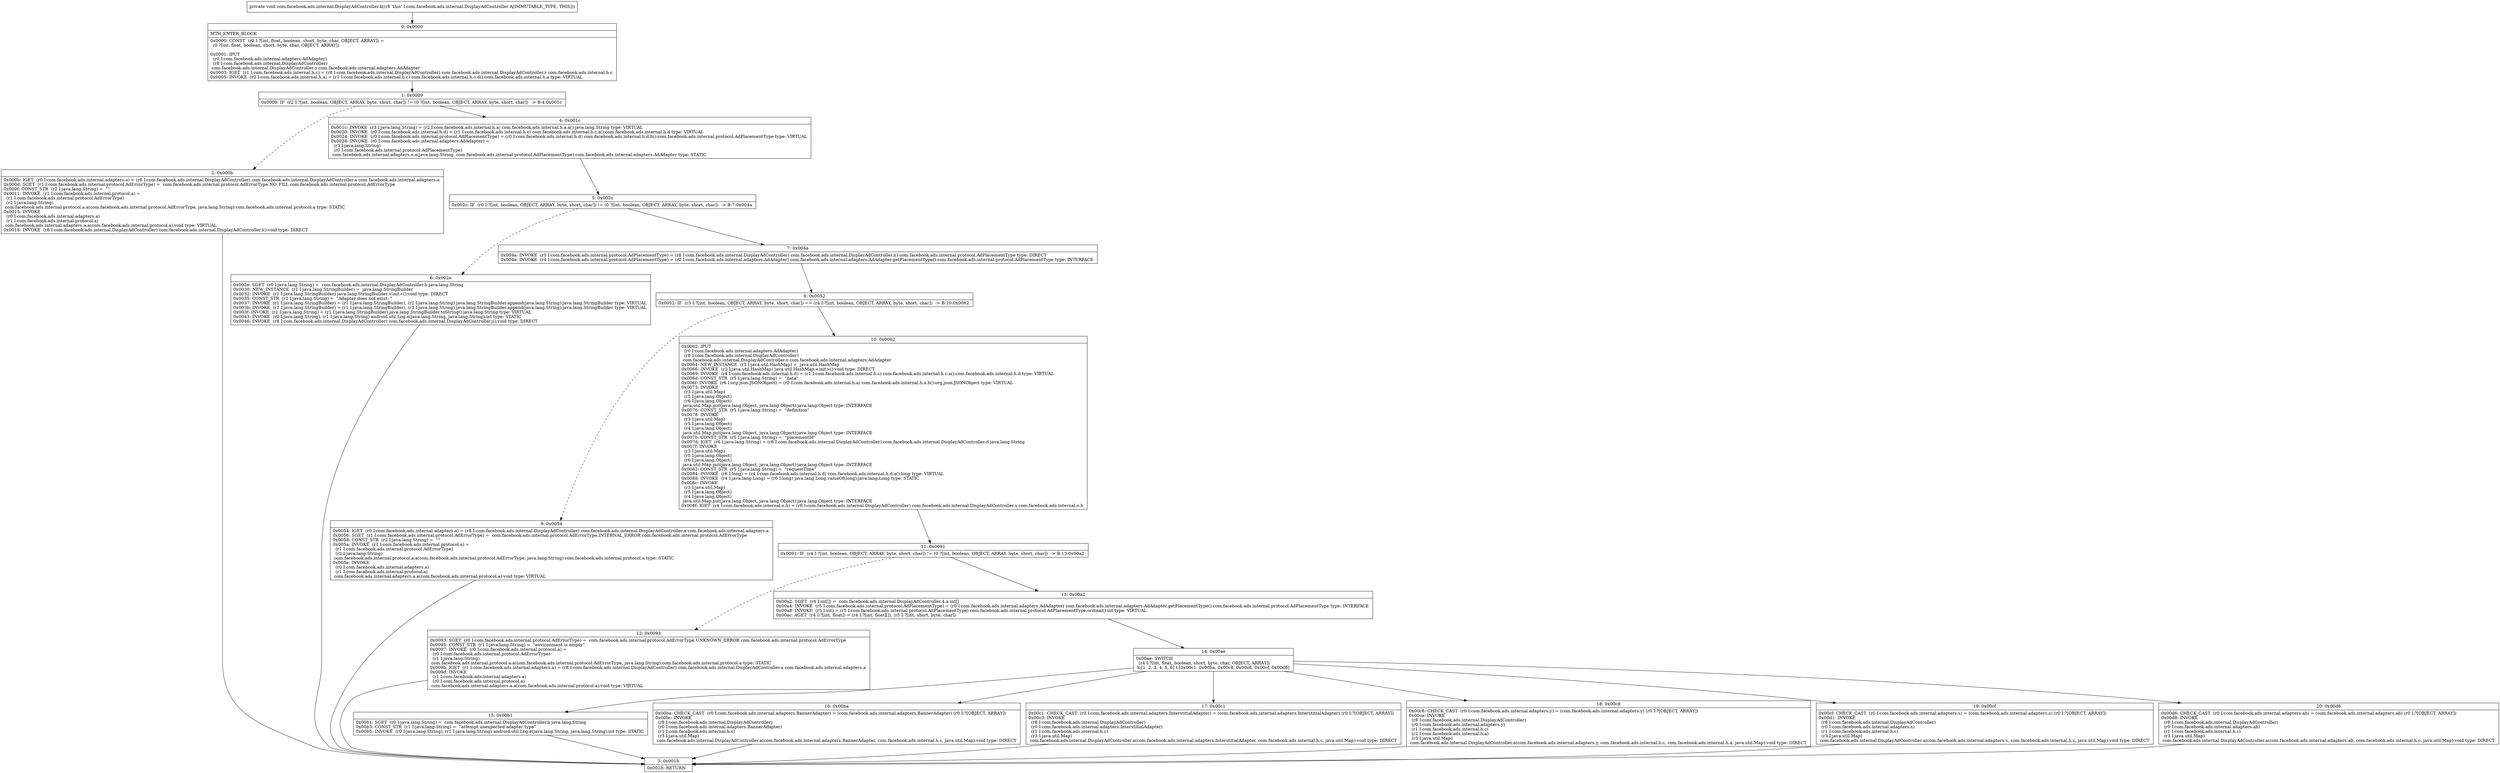 digraph "CFG forcom.facebook.ads.internal.DisplayAdController.k()V" {
Node_0 [shape=record,label="{0\:\ 0x0000|MTH_ENTER_BLOCK\l|0x0000: CONST  (r0 I:?[int, float, boolean, short, byte, char, OBJECT, ARRAY]) = \l  (0 ?[int, float, boolean, short, byte, char, OBJECT, ARRAY])\l \l0x0001: IPUT  \l  (r0 I:com.facebook.ads.internal.adapters.AdAdapter)\l  (r8 I:com.facebook.ads.internal.DisplayAdController)\l com.facebook.ads.internal.DisplayAdController.o com.facebook.ads.internal.adapters.AdAdapter \l0x0003: IGET  (r1 I:com.facebook.ads.internal.h.c) = (r8 I:com.facebook.ads.internal.DisplayAdController) com.facebook.ads.internal.DisplayAdController.r com.facebook.ads.internal.h.c \l0x0005: INVOKE  (r2 I:com.facebook.ads.internal.h.a) = (r1 I:com.facebook.ads.internal.h.c) com.facebook.ads.internal.h.c.d():com.facebook.ads.internal.h.a type: VIRTUAL \l}"];
Node_1 [shape=record,label="{1\:\ 0x0009|0x0009: IF  (r2 I:?[int, boolean, OBJECT, ARRAY, byte, short, char]) != (0 ?[int, boolean, OBJECT, ARRAY, byte, short, char])  \-\> B:4:0x001c \l}"];
Node_2 [shape=record,label="{2\:\ 0x000b|0x000b: IGET  (r0 I:com.facebook.ads.internal.adapters.a) = (r8 I:com.facebook.ads.internal.DisplayAdController) com.facebook.ads.internal.DisplayAdController.a com.facebook.ads.internal.adapters.a \l0x000d: SGET  (r1 I:com.facebook.ads.internal.protocol.AdErrorType) =  com.facebook.ads.internal.protocol.AdErrorType.NO_FILL com.facebook.ads.internal.protocol.AdErrorType \l0x000f: CONST_STR  (r2 I:java.lang.String) =  \"\" \l0x0011: INVOKE  (r1 I:com.facebook.ads.internal.protocol.a) = \l  (r1 I:com.facebook.ads.internal.protocol.AdErrorType)\l  (r2 I:java.lang.String)\l com.facebook.ads.internal.protocol.a.a(com.facebook.ads.internal.protocol.AdErrorType, java.lang.String):com.facebook.ads.internal.protocol.a type: STATIC \l0x0015: INVOKE  \l  (r0 I:com.facebook.ads.internal.adapters.a)\l  (r1 I:com.facebook.ads.internal.protocol.a)\l com.facebook.ads.internal.adapters.a.a(com.facebook.ads.internal.protocol.a):void type: VIRTUAL \l0x0018: INVOKE  (r8 I:com.facebook.ads.internal.DisplayAdController) com.facebook.ads.internal.DisplayAdController.l():void type: DIRECT \l}"];
Node_3 [shape=record,label="{3\:\ 0x001b|0x001b: RETURN   \l}"];
Node_4 [shape=record,label="{4\:\ 0x001c|0x001c: INVOKE  (r3 I:java.lang.String) = (r2 I:com.facebook.ads.internal.h.a) com.facebook.ads.internal.h.a.a():java.lang.String type: VIRTUAL \l0x0020: INVOKE  (r0 I:com.facebook.ads.internal.h.d) = (r1 I:com.facebook.ads.internal.h.c) com.facebook.ads.internal.h.c.a():com.facebook.ads.internal.h.d type: VIRTUAL \l0x0024: INVOKE  (r0 I:com.facebook.ads.internal.protocol.AdPlacementType) = (r0 I:com.facebook.ads.internal.h.d) com.facebook.ads.internal.h.d.b():com.facebook.ads.internal.protocol.AdPlacementType type: VIRTUAL \l0x0028: INVOKE  (r0 I:com.facebook.ads.internal.adapters.AdAdapter) = \l  (r3 I:java.lang.String)\l  (r0 I:com.facebook.ads.internal.protocol.AdPlacementType)\l com.facebook.ads.internal.adapters.e.a(java.lang.String, com.facebook.ads.internal.protocol.AdPlacementType):com.facebook.ads.internal.adapters.AdAdapter type: STATIC \l}"];
Node_5 [shape=record,label="{5\:\ 0x002c|0x002c: IF  (r0 I:?[int, boolean, OBJECT, ARRAY, byte, short, char]) != (0 ?[int, boolean, OBJECT, ARRAY, byte, short, char])  \-\> B:7:0x004a \l}"];
Node_6 [shape=record,label="{6\:\ 0x002e|0x002e: SGET  (r0 I:java.lang.String) =  com.facebook.ads.internal.DisplayAdController.b java.lang.String \l0x0030: NEW_INSTANCE  (r1 I:java.lang.StringBuilder) =  java.lang.StringBuilder \l0x0032: INVOKE  (r1 I:java.lang.StringBuilder) java.lang.StringBuilder.\<init\>():void type: DIRECT \l0x0035: CONST_STR  (r2 I:java.lang.String) =  \"Adapter does not exist: \" \l0x0037: INVOKE  (r1 I:java.lang.StringBuilder) = (r1 I:java.lang.StringBuilder), (r2 I:java.lang.String) java.lang.StringBuilder.append(java.lang.String):java.lang.StringBuilder type: VIRTUAL \l0x003b: INVOKE  (r1 I:java.lang.StringBuilder) = (r1 I:java.lang.StringBuilder), (r3 I:java.lang.String) java.lang.StringBuilder.append(java.lang.String):java.lang.StringBuilder type: VIRTUAL \l0x003f: INVOKE  (r1 I:java.lang.String) = (r1 I:java.lang.StringBuilder) java.lang.StringBuilder.toString():java.lang.String type: VIRTUAL \l0x0043: INVOKE  (r0 I:java.lang.String), (r1 I:java.lang.String) android.util.Log.e(java.lang.String, java.lang.String):int type: STATIC \l0x0046: INVOKE  (r8 I:com.facebook.ads.internal.DisplayAdController) com.facebook.ads.internal.DisplayAdController.j():void type: DIRECT \l}"];
Node_7 [shape=record,label="{7\:\ 0x004a|0x004a: INVOKE  (r3 I:com.facebook.ads.internal.protocol.AdPlacementType) = (r8 I:com.facebook.ads.internal.DisplayAdController) com.facebook.ads.internal.DisplayAdController.i():com.facebook.ads.internal.protocol.AdPlacementType type: DIRECT \l0x004e: INVOKE  (r4 I:com.facebook.ads.internal.protocol.AdPlacementType) = (r0 I:com.facebook.ads.internal.adapters.AdAdapter) com.facebook.ads.internal.adapters.AdAdapter.getPlacementType():com.facebook.ads.internal.protocol.AdPlacementType type: INTERFACE \l}"];
Node_8 [shape=record,label="{8\:\ 0x0052|0x0052: IF  (r3 I:?[int, boolean, OBJECT, ARRAY, byte, short, char]) == (r4 I:?[int, boolean, OBJECT, ARRAY, byte, short, char])  \-\> B:10:0x0062 \l}"];
Node_9 [shape=record,label="{9\:\ 0x0054|0x0054: IGET  (r0 I:com.facebook.ads.internal.adapters.a) = (r8 I:com.facebook.ads.internal.DisplayAdController) com.facebook.ads.internal.DisplayAdController.a com.facebook.ads.internal.adapters.a \l0x0056: SGET  (r1 I:com.facebook.ads.internal.protocol.AdErrorType) =  com.facebook.ads.internal.protocol.AdErrorType.INTERNAL_ERROR com.facebook.ads.internal.protocol.AdErrorType \l0x0058: CONST_STR  (r2 I:java.lang.String) =  \"\" \l0x005a: INVOKE  (r1 I:com.facebook.ads.internal.protocol.a) = \l  (r1 I:com.facebook.ads.internal.protocol.AdErrorType)\l  (r2 I:java.lang.String)\l com.facebook.ads.internal.protocol.a.a(com.facebook.ads.internal.protocol.AdErrorType, java.lang.String):com.facebook.ads.internal.protocol.a type: STATIC \l0x005e: INVOKE  \l  (r0 I:com.facebook.ads.internal.adapters.a)\l  (r1 I:com.facebook.ads.internal.protocol.a)\l com.facebook.ads.internal.adapters.a.a(com.facebook.ads.internal.protocol.a):void type: VIRTUAL \l}"];
Node_10 [shape=record,label="{10\:\ 0x0062|0x0062: IPUT  \l  (r0 I:com.facebook.ads.internal.adapters.AdAdapter)\l  (r8 I:com.facebook.ads.internal.DisplayAdController)\l com.facebook.ads.internal.DisplayAdController.o com.facebook.ads.internal.adapters.AdAdapter \l0x0064: NEW_INSTANCE  (r3 I:java.util.HashMap) =  java.util.HashMap \l0x0066: INVOKE  (r3 I:java.util.HashMap) java.util.HashMap.\<init\>():void type: DIRECT \l0x0069: INVOKE  (r4 I:com.facebook.ads.internal.h.d) = (r1 I:com.facebook.ads.internal.h.c) com.facebook.ads.internal.h.c.a():com.facebook.ads.internal.h.d type: VIRTUAL \l0x006d: CONST_STR  (r5 I:java.lang.String) =  \"data\" \l0x006f: INVOKE  (r6 I:org.json.JSONObject) = (r2 I:com.facebook.ads.internal.h.a) com.facebook.ads.internal.h.a.b():org.json.JSONObject type: VIRTUAL \l0x0073: INVOKE  \l  (r3 I:java.util.Map)\l  (r5 I:java.lang.Object)\l  (r6 I:java.lang.Object)\l java.util.Map.put(java.lang.Object, java.lang.Object):java.lang.Object type: INTERFACE \l0x0076: CONST_STR  (r5 I:java.lang.String) =  \"definition\" \l0x0078: INVOKE  \l  (r3 I:java.util.Map)\l  (r5 I:java.lang.Object)\l  (r4 I:java.lang.Object)\l java.util.Map.put(java.lang.Object, java.lang.Object):java.lang.Object type: INTERFACE \l0x007b: CONST_STR  (r5 I:java.lang.String) =  \"placementId\" \l0x007d: IGET  (r6 I:java.lang.String) = (r8 I:com.facebook.ads.internal.DisplayAdController) com.facebook.ads.internal.DisplayAdController.d java.lang.String \l0x007f: INVOKE  \l  (r3 I:java.util.Map)\l  (r5 I:java.lang.Object)\l  (r6 I:java.lang.Object)\l java.util.Map.put(java.lang.Object, java.lang.Object):java.lang.Object type: INTERFACE \l0x0082: CONST_STR  (r5 I:java.lang.String) =  \"requestTime\" \l0x0084: INVOKE  (r6 I:long) = (r4 I:com.facebook.ads.internal.h.d) com.facebook.ads.internal.h.d.a():long type: VIRTUAL \l0x0088: INVOKE  (r4 I:java.lang.Long) = (r6 I:long) java.lang.Long.valueOf(long):java.lang.Long type: STATIC \l0x008c: INVOKE  \l  (r3 I:java.util.Map)\l  (r5 I:java.lang.Object)\l  (r4 I:java.lang.Object)\l java.util.Map.put(java.lang.Object, java.lang.Object):java.lang.Object type: INTERFACE \l0x008f: IGET  (r4 I:com.facebook.ads.internal.o.b) = (r8 I:com.facebook.ads.internal.DisplayAdController) com.facebook.ads.internal.DisplayAdController.s com.facebook.ads.internal.o.b \l}"];
Node_11 [shape=record,label="{11\:\ 0x0091|0x0091: IF  (r4 I:?[int, boolean, OBJECT, ARRAY, byte, short, char]) != (0 ?[int, boolean, OBJECT, ARRAY, byte, short, char])  \-\> B:13:0x00a2 \l}"];
Node_12 [shape=record,label="{12\:\ 0x0093|0x0093: SGET  (r0 I:com.facebook.ads.internal.protocol.AdErrorType) =  com.facebook.ads.internal.protocol.AdErrorType.UNKNOWN_ERROR com.facebook.ads.internal.protocol.AdErrorType \l0x0095: CONST_STR  (r1 I:java.lang.String) =  \"environment is empty\" \l0x0097: INVOKE  (r0 I:com.facebook.ads.internal.protocol.a) = \l  (r0 I:com.facebook.ads.internal.protocol.AdErrorType)\l  (r1 I:java.lang.String)\l com.facebook.ads.internal.protocol.a.a(com.facebook.ads.internal.protocol.AdErrorType, java.lang.String):com.facebook.ads.internal.protocol.a type: STATIC \l0x009b: IGET  (r1 I:com.facebook.ads.internal.adapters.a) = (r8 I:com.facebook.ads.internal.DisplayAdController) com.facebook.ads.internal.DisplayAdController.a com.facebook.ads.internal.adapters.a \l0x009d: INVOKE  \l  (r1 I:com.facebook.ads.internal.adapters.a)\l  (r0 I:com.facebook.ads.internal.protocol.a)\l com.facebook.ads.internal.adapters.a.a(com.facebook.ads.internal.protocol.a):void type: VIRTUAL \l}"];
Node_13 [shape=record,label="{13\:\ 0x00a2|0x00a2: SGET  (r4 I:int[]) =  com.facebook.ads.internal.DisplayAdController.4.a int[] \l0x00a4: INVOKE  (r5 I:com.facebook.ads.internal.protocol.AdPlacementType) = (r0 I:com.facebook.ads.internal.adapters.AdAdapter) com.facebook.ads.internal.adapters.AdAdapter.getPlacementType():com.facebook.ads.internal.protocol.AdPlacementType type: INTERFACE \l0x00a8: INVOKE  (r5 I:int) = (r5 I:com.facebook.ads.internal.protocol.AdPlacementType) com.facebook.ads.internal.protocol.AdPlacementType.ordinal():int type: VIRTUAL \l0x00ac: AGET  (r4 I:?[int, float]) = (r4 I:?[int, float][]), (r5 I:?[int, short, byte, char]) \l}"];
Node_14 [shape=record,label="{14\:\ 0x00ae|0x00ae: SWITCH  \l  (r4 I:?[int, float, boolean, short, byte, char, OBJECT, ARRAY])\l k:[1, 2, 3, 4, 5, 6] t:[0x00c1, 0x00ba, 0x00c8, 0x00c8, 0x00cf, 0x00d6] \l}"];
Node_15 [shape=record,label="{15\:\ 0x00b1|0x00b1: SGET  (r0 I:java.lang.String) =  com.facebook.ads.internal.DisplayAdController.b java.lang.String \l0x00b3: CONST_STR  (r1 I:java.lang.String) =  \"attempt unexpected adapter type\" \l0x00b5: INVOKE  (r0 I:java.lang.String), (r1 I:java.lang.String) android.util.Log.e(java.lang.String, java.lang.String):int type: STATIC \l}"];
Node_16 [shape=record,label="{16\:\ 0x00ba|0x00ba: CHECK_CAST  (r0 I:com.facebook.ads.internal.adapters.BannerAdapter) = (com.facebook.ads.internal.adapters.BannerAdapter) (r0 I:?[OBJECT, ARRAY]) \l0x00bc: INVOKE  \l  (r8 I:com.facebook.ads.internal.DisplayAdController)\l  (r0 I:com.facebook.ads.internal.adapters.BannerAdapter)\l  (r1 I:com.facebook.ads.internal.h.c)\l  (r3 I:java.util.Map)\l com.facebook.ads.internal.DisplayAdController.a(com.facebook.ads.internal.adapters.BannerAdapter, com.facebook.ads.internal.h.c, java.util.Map):void type: DIRECT \l}"];
Node_17 [shape=record,label="{17\:\ 0x00c1|0x00c1: CHECK_CAST  (r0 I:com.facebook.ads.internal.adapters.InterstitialAdapter) = (com.facebook.ads.internal.adapters.InterstitialAdapter) (r0 I:?[OBJECT, ARRAY]) \l0x00c3: INVOKE  \l  (r8 I:com.facebook.ads.internal.DisplayAdController)\l  (r0 I:com.facebook.ads.internal.adapters.InterstitialAdapter)\l  (r1 I:com.facebook.ads.internal.h.c)\l  (r3 I:java.util.Map)\l com.facebook.ads.internal.DisplayAdController.a(com.facebook.ads.internal.adapters.InterstitialAdapter, com.facebook.ads.internal.h.c, java.util.Map):void type: DIRECT \l}"];
Node_18 [shape=record,label="{18\:\ 0x00c8|0x00c8: CHECK_CAST  (r0 I:com.facebook.ads.internal.adapters.y) = (com.facebook.ads.internal.adapters.y) (r0 I:?[OBJECT, ARRAY]) \l0x00ca: INVOKE  \l  (r8 I:com.facebook.ads.internal.DisplayAdController)\l  (r0 I:com.facebook.ads.internal.adapters.y)\l  (r1 I:com.facebook.ads.internal.h.c)\l  (r2 I:com.facebook.ads.internal.h.a)\l  (r3 I:java.util.Map)\l com.facebook.ads.internal.DisplayAdController.a(com.facebook.ads.internal.adapters.y, com.facebook.ads.internal.h.c, com.facebook.ads.internal.h.a, java.util.Map):void type: DIRECT \l}"];
Node_19 [shape=record,label="{19\:\ 0x00cf|0x00cf: CHECK_CAST  (r0 I:com.facebook.ads.internal.adapters.s) = (com.facebook.ads.internal.adapters.s) (r0 I:?[OBJECT, ARRAY]) \l0x00d1: INVOKE  \l  (r8 I:com.facebook.ads.internal.DisplayAdController)\l  (r0 I:com.facebook.ads.internal.adapters.s)\l  (r1 I:com.facebook.ads.internal.h.c)\l  (r3 I:java.util.Map)\l com.facebook.ads.internal.DisplayAdController.a(com.facebook.ads.internal.adapters.s, com.facebook.ads.internal.h.c, java.util.Map):void type: DIRECT \l}"];
Node_20 [shape=record,label="{20\:\ 0x00d6|0x00d6: CHECK_CAST  (r0 I:com.facebook.ads.internal.adapters.ab) = (com.facebook.ads.internal.adapters.ab) (r0 I:?[OBJECT, ARRAY]) \l0x00d8: INVOKE  \l  (r8 I:com.facebook.ads.internal.DisplayAdController)\l  (r0 I:com.facebook.ads.internal.adapters.ab)\l  (r1 I:com.facebook.ads.internal.h.c)\l  (r3 I:java.util.Map)\l com.facebook.ads.internal.DisplayAdController.a(com.facebook.ads.internal.adapters.ab, com.facebook.ads.internal.h.c, java.util.Map):void type: DIRECT \l}"];
MethodNode[shape=record,label="{private void com.facebook.ads.internal.DisplayAdController.k((r8 'this' I:com.facebook.ads.internal.DisplayAdController A[IMMUTABLE_TYPE, THIS])) }"];
MethodNode -> Node_0;
Node_0 -> Node_1;
Node_1 -> Node_2[style=dashed];
Node_1 -> Node_4;
Node_2 -> Node_3;
Node_4 -> Node_5;
Node_5 -> Node_6[style=dashed];
Node_5 -> Node_7;
Node_6 -> Node_3;
Node_7 -> Node_8;
Node_8 -> Node_9[style=dashed];
Node_8 -> Node_10;
Node_9 -> Node_3;
Node_10 -> Node_11;
Node_11 -> Node_12[style=dashed];
Node_11 -> Node_13;
Node_12 -> Node_3;
Node_13 -> Node_14;
Node_14 -> Node_15;
Node_14 -> Node_16;
Node_14 -> Node_17;
Node_14 -> Node_18;
Node_14 -> Node_19;
Node_14 -> Node_20;
Node_15 -> Node_3;
Node_16 -> Node_3;
Node_17 -> Node_3;
Node_18 -> Node_3;
Node_19 -> Node_3;
Node_20 -> Node_3;
}

